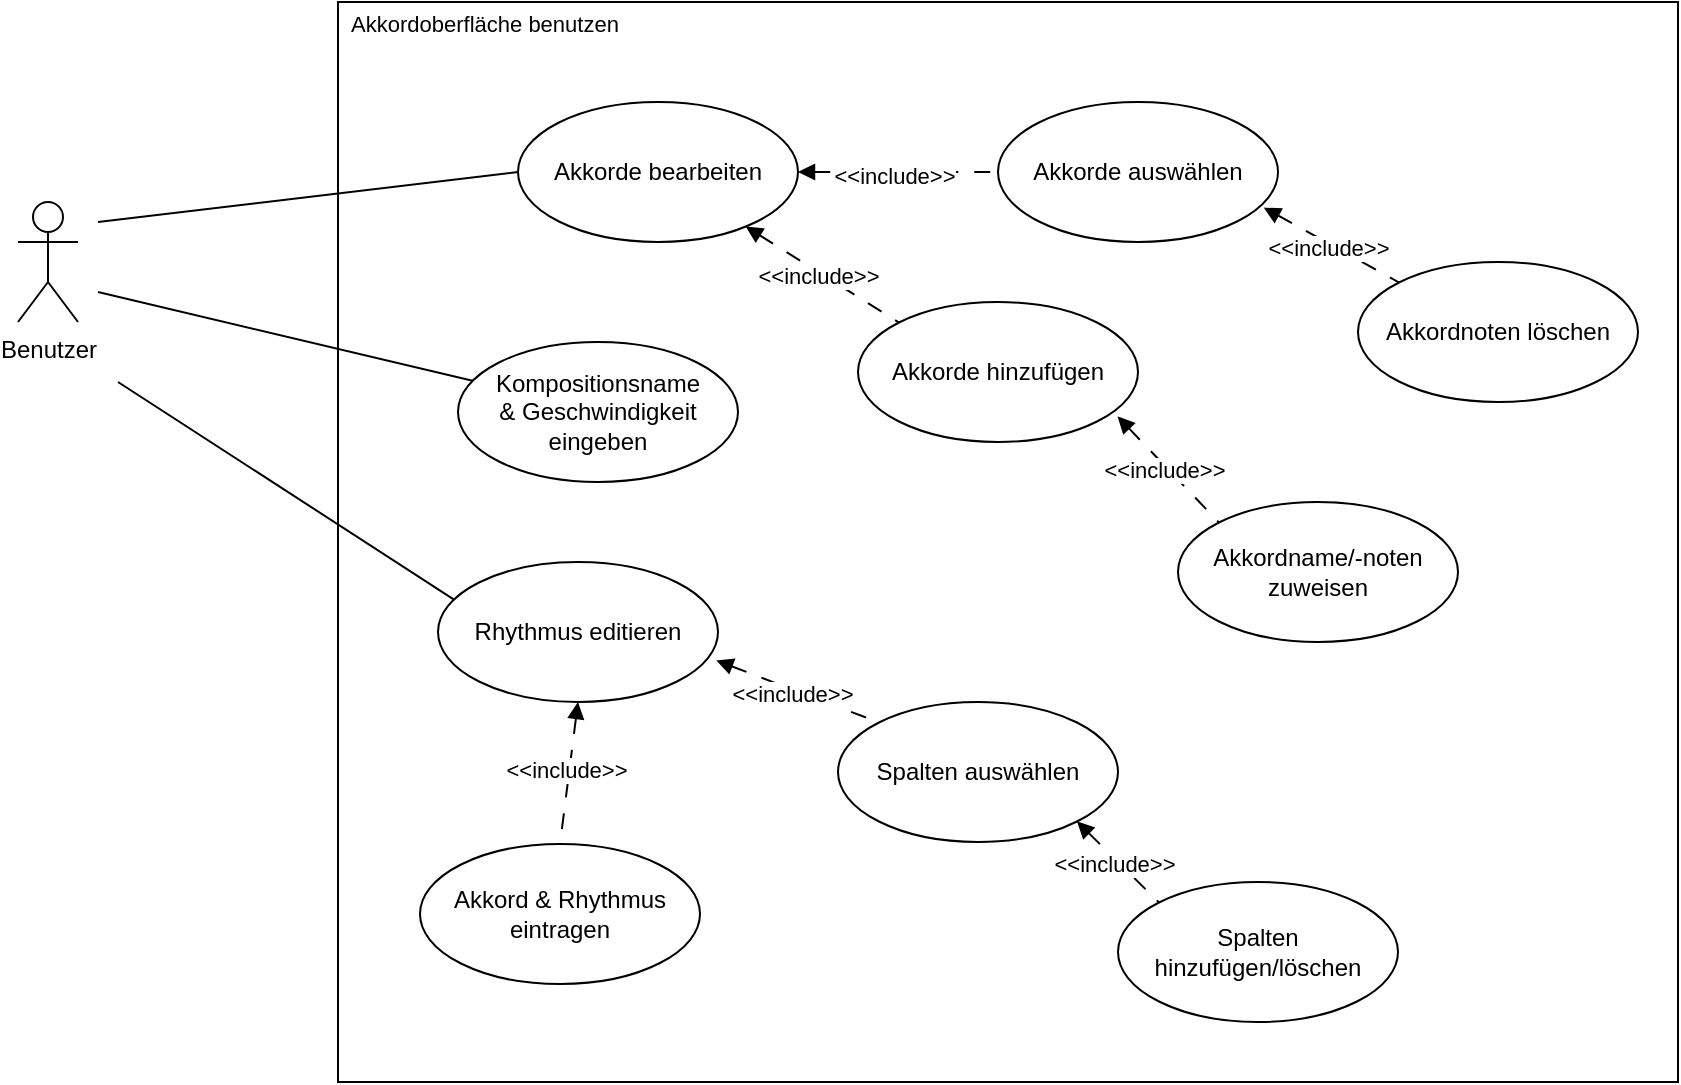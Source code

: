 <mxfile version="25.0.2">
  <diagram name="Seite-1" id="j1itlK6nA5799ZAaplis">
    <mxGraphModel dx="1235" dy="731" grid="1" gridSize="10" guides="1" tooltips="1" connect="1" arrows="1" fold="1" page="1" pageScale="1" pageWidth="1169" pageHeight="1654" math="0" shadow="0">
      <root>
        <mxCell id="0" />
        <mxCell id="1" parent="0" />
        <mxCell id="Js77z3bHepjrusdKZ4IQ-38" value="" style="rounded=0;whiteSpace=wrap;html=1;fillColor=none;" vertex="1" parent="1">
          <mxGeometry x="360" y="30" width="670" height="540" as="geometry" />
        </mxCell>
        <mxCell id="F2wacM9lmhaU2P1jnXJb-22" style="rounded=0;orthogonalLoop=1;jettySize=auto;html=1;entryX=0;entryY=0;entryDx=0;entryDy=0;dashed=1;dashPattern=8 8;endArrow=none;endFill=0;startArrow=block;startFill=1;" parent="1" source="F2wacM9lmhaU2P1jnXJb-10" target="Js77z3bHepjrusdKZ4IQ-4" edge="1">
          <mxGeometry relative="1" as="geometry">
            <mxPoint x="589" y="130" as="sourcePoint" />
            <mxPoint x="710.503" y="210.251" as="targetPoint" />
          </mxGeometry>
        </mxCell>
        <mxCell id="F2wacM9lmhaU2P1jnXJb-25" value="&amp;lt;&amp;lt;include&amp;gt;&amp;gt;" style="edgeLabel;html=1;align=center;verticalAlign=middle;resizable=0;points=[];" parent="F2wacM9lmhaU2P1jnXJb-22" vertex="1" connectable="0">
          <mxGeometry x="-0.043" y="-2" relative="1" as="geometry">
            <mxPoint as="offset" />
          </mxGeometry>
        </mxCell>
        <mxCell id="F2wacM9lmhaU2P1jnXJb-10" value="Akkorde bearbeiten" style="ellipse;whiteSpace=wrap;html=1;" parent="1" vertex="1">
          <mxGeometry x="450" y="80" width="140" height="70" as="geometry" />
        </mxCell>
        <mxCell id="F2wacM9lmhaU2P1jnXJb-14" value="Benutzer" style="shape=umlActor;verticalLabelPosition=bottom;verticalAlign=top;html=1;" parent="1" vertex="1">
          <mxGeometry x="200" y="130" width="30" height="60" as="geometry" />
        </mxCell>
        <mxCell id="F2wacM9lmhaU2P1jnXJb-19" style="rounded=0;orthogonalLoop=1;jettySize=auto;html=1;exitX=0;exitY=0.5;exitDx=0;exitDy=0;endArrow=none;endFill=0;" parent="1" source="F2wacM9lmhaU2P1jnXJb-10" edge="1">
          <mxGeometry relative="1" as="geometry">
            <mxPoint x="240" y="140" as="targetPoint" />
          </mxGeometry>
        </mxCell>
        <mxCell id="Js77z3bHepjrusdKZ4IQ-4" value="Akkorde hinzufügen" style="ellipse;whiteSpace=wrap;html=1;" vertex="1" parent="1">
          <mxGeometry x="620" y="180" width="140" height="70" as="geometry" />
        </mxCell>
        <mxCell id="Js77z3bHepjrusdKZ4IQ-8" value="Akkordname/-noten zuweisen" style="ellipse;whiteSpace=wrap;html=1;" vertex="1" parent="1">
          <mxGeometry x="780" y="280" width="140" height="70" as="geometry" />
        </mxCell>
        <mxCell id="Js77z3bHepjrusdKZ4IQ-10" style="rounded=0;orthogonalLoop=1;jettySize=auto;html=1;entryX=0;entryY=0;entryDx=0;entryDy=0;dashed=1;dashPattern=8 8;endArrow=none;endFill=0;startArrow=block;startFill=1;exitX=0.927;exitY=0.817;exitDx=0;exitDy=0;exitPerimeter=0;" edge="1" parent="1" source="Js77z3bHepjrusdKZ4IQ-4" target="Js77z3bHepjrusdKZ4IQ-8">
          <mxGeometry relative="1" as="geometry">
            <mxPoint x="710" y="246" as="sourcePoint" />
            <mxPoint x="765" y="300" as="targetPoint" />
          </mxGeometry>
        </mxCell>
        <mxCell id="Js77z3bHepjrusdKZ4IQ-11" value="&amp;lt;&amp;lt;include&amp;gt;&amp;gt;" style="edgeLabel;html=1;align=center;verticalAlign=middle;resizable=0;points=[];" vertex="1" connectable="0" parent="Js77z3bHepjrusdKZ4IQ-10">
          <mxGeometry x="-0.043" y="-2" relative="1" as="geometry">
            <mxPoint as="offset" />
          </mxGeometry>
        </mxCell>
        <mxCell id="Js77z3bHepjrusdKZ4IQ-14" value="Akkorde auswählen" style="ellipse;whiteSpace=wrap;html=1;" vertex="1" parent="1">
          <mxGeometry x="690" y="80" width="140" height="70" as="geometry" />
        </mxCell>
        <mxCell id="Js77z3bHepjrusdKZ4IQ-15" style="rounded=0;orthogonalLoop=1;jettySize=auto;html=1;dashed=1;dashPattern=8 8;endArrow=none;endFill=0;startArrow=block;startFill=1;exitX=1;exitY=0.5;exitDx=0;exitDy=0;" edge="1" parent="1" target="Js77z3bHepjrusdKZ4IQ-14" source="F2wacM9lmhaU2P1jnXJb-10">
          <mxGeometry relative="1" as="geometry">
            <mxPoint x="809.497" y="119.749" as="sourcePoint" />
            <mxPoint x="575" y="337" as="targetPoint" />
          </mxGeometry>
        </mxCell>
        <mxCell id="Js77z3bHepjrusdKZ4IQ-16" value="&amp;lt;&amp;lt;include&amp;gt;&amp;gt;" style="edgeLabel;html=1;align=center;verticalAlign=middle;resizable=0;points=[];" vertex="1" connectable="0" parent="Js77z3bHepjrusdKZ4IQ-15">
          <mxGeometry x="-0.043" y="-2" relative="1" as="geometry">
            <mxPoint as="offset" />
          </mxGeometry>
        </mxCell>
        <mxCell id="Js77z3bHepjrusdKZ4IQ-17" style="rounded=0;orthogonalLoop=1;jettySize=auto;html=1;endArrow=none;endFill=0;exitX=0.071;exitY=0.286;exitDx=0;exitDy=0;exitPerimeter=0;" edge="1" parent="1" source="Js77z3bHepjrusdKZ4IQ-18">
          <mxGeometry relative="1" as="geometry">
            <mxPoint x="240" y="175" as="targetPoint" />
            <mxPoint x="420" y="260" as="sourcePoint" />
          </mxGeometry>
        </mxCell>
        <mxCell id="Js77z3bHepjrusdKZ4IQ-18" value="Kompositionsname&lt;div&gt;&amp;amp; Geschwindigkeit eingeben&lt;/div&gt;" style="ellipse;whiteSpace=wrap;html=1;" vertex="1" parent="1">
          <mxGeometry x="420" y="200" width="140" height="70" as="geometry" />
        </mxCell>
        <mxCell id="Js77z3bHepjrusdKZ4IQ-19" style="rounded=0;orthogonalLoop=1;jettySize=auto;html=1;endArrow=none;endFill=0;exitX=0.071;exitY=0.286;exitDx=0;exitDy=0;exitPerimeter=0;" edge="1" parent="1" source="Js77z3bHepjrusdKZ4IQ-20">
          <mxGeometry relative="1" as="geometry">
            <mxPoint x="250" y="220" as="targetPoint" />
            <mxPoint x="420" y="395" as="sourcePoint" />
          </mxGeometry>
        </mxCell>
        <mxCell id="Js77z3bHepjrusdKZ4IQ-20" value="Rhythmus editieren" style="ellipse;whiteSpace=wrap;html=1;" vertex="1" parent="1">
          <mxGeometry x="410" y="310" width="140" height="70" as="geometry" />
        </mxCell>
        <mxCell id="Js77z3bHepjrusdKZ4IQ-21" value="Spalten auswählen" style="ellipse;whiteSpace=wrap;html=1;" vertex="1" parent="1">
          <mxGeometry x="610" y="380" width="140" height="70" as="geometry" />
        </mxCell>
        <mxCell id="Js77z3bHepjrusdKZ4IQ-22" style="rounded=0;orthogonalLoop=1;jettySize=auto;html=1;entryX=0;entryY=0;entryDx=0;entryDy=0;dashed=1;dashPattern=8 8;endArrow=none;endFill=0;startArrow=block;startFill=1;exitX=0.994;exitY=0.703;exitDx=0;exitDy=0;exitPerimeter=0;" edge="1" parent="1" target="Js77z3bHepjrusdKZ4IQ-21" source="Js77z3bHepjrusdKZ4IQ-20">
          <mxGeometry relative="1" as="geometry">
            <mxPoint x="305" y="370" as="sourcePoint" />
            <mxPoint x="375" y="432" as="targetPoint" />
          </mxGeometry>
        </mxCell>
        <mxCell id="Js77z3bHepjrusdKZ4IQ-23" value="&amp;lt;&amp;lt;include&amp;gt;&amp;gt;" style="edgeLabel;html=1;align=center;verticalAlign=middle;resizable=0;points=[];" vertex="1" connectable="0" parent="Js77z3bHepjrusdKZ4IQ-22">
          <mxGeometry x="-0.043" y="-2" relative="1" as="geometry">
            <mxPoint as="offset" />
          </mxGeometry>
        </mxCell>
        <mxCell id="Js77z3bHepjrusdKZ4IQ-24" value="Spalten hinzufügen/löschen" style="ellipse;whiteSpace=wrap;html=1;" vertex="1" parent="1">
          <mxGeometry x="750" y="470" width="140" height="70" as="geometry" />
        </mxCell>
        <mxCell id="Js77z3bHepjrusdKZ4IQ-25" style="rounded=0;orthogonalLoop=1;jettySize=auto;html=1;entryX=0;entryY=0;entryDx=0;entryDy=0;dashed=1;dashPattern=8 8;endArrow=none;endFill=0;startArrow=block;startFill=1;exitX=1;exitY=1;exitDx=0;exitDy=0;" edge="1" parent="1" target="Js77z3bHepjrusdKZ4IQ-24" source="Js77z3bHepjrusdKZ4IQ-21">
          <mxGeometry relative="1" as="geometry">
            <mxPoint x="337" y="440" as="sourcePoint" />
            <mxPoint x="195" y="498" as="targetPoint" />
          </mxGeometry>
        </mxCell>
        <mxCell id="Js77z3bHepjrusdKZ4IQ-26" value="&amp;lt;&amp;lt;include&amp;gt;&amp;gt;" style="edgeLabel;html=1;align=center;verticalAlign=middle;resizable=0;points=[];" vertex="1" connectable="0" parent="Js77z3bHepjrusdKZ4IQ-25">
          <mxGeometry x="-0.043" y="-2" relative="1" as="geometry">
            <mxPoint as="offset" />
          </mxGeometry>
        </mxCell>
        <mxCell id="Js77z3bHepjrusdKZ4IQ-27" value="Akkordnoten löschen" style="ellipse;whiteSpace=wrap;html=1;" vertex="1" parent="1">
          <mxGeometry x="870" y="160" width="140" height="70" as="geometry" />
        </mxCell>
        <mxCell id="Js77z3bHepjrusdKZ4IQ-28" style="rounded=0;orthogonalLoop=1;jettySize=auto;html=1;entryX=0;entryY=0;entryDx=0;entryDy=0;dashed=1;dashPattern=8 8;endArrow=none;endFill=0;startArrow=block;startFill=1;exitX=0.949;exitY=0.754;exitDx=0;exitDy=0;exitPerimeter=0;" edge="1" parent="1" target="Js77z3bHepjrusdKZ4IQ-27" source="Js77z3bHepjrusdKZ4IQ-14">
          <mxGeometry relative="1" as="geometry">
            <mxPoint x="915" y="100" as="sourcePoint" />
            <mxPoint x="985" y="162" as="targetPoint" />
          </mxGeometry>
        </mxCell>
        <mxCell id="Js77z3bHepjrusdKZ4IQ-29" value="&amp;lt;&amp;lt;include&amp;gt;&amp;gt;" style="edgeLabel;html=1;align=center;verticalAlign=middle;resizable=0;points=[];" vertex="1" connectable="0" parent="Js77z3bHepjrusdKZ4IQ-28">
          <mxGeometry x="-0.043" y="-2" relative="1" as="geometry">
            <mxPoint as="offset" />
          </mxGeometry>
        </mxCell>
        <mxCell id="Js77z3bHepjrusdKZ4IQ-34" value="Akkord &amp;amp; Rhythmus eintragen" style="ellipse;whiteSpace=wrap;html=1;" vertex="1" parent="1">
          <mxGeometry x="401" y="451" width="140" height="70" as="geometry" />
        </mxCell>
        <mxCell id="Js77z3bHepjrusdKZ4IQ-35" style="rounded=0;orthogonalLoop=1;jettySize=auto;html=1;entryX=0.5;entryY=0;entryDx=0;entryDy=0;dashed=1;dashPattern=8 8;endArrow=none;endFill=0;startArrow=block;startFill=1;exitX=0.5;exitY=1;exitDx=0;exitDy=0;" edge="1" parent="1" target="Js77z3bHepjrusdKZ4IQ-34" source="Js77z3bHepjrusdKZ4IQ-20">
          <mxGeometry relative="1" as="geometry">
            <mxPoint x="340" y="430" as="sourcePoint" />
            <mxPoint x="166" y="503" as="targetPoint" />
          </mxGeometry>
        </mxCell>
        <mxCell id="Js77z3bHepjrusdKZ4IQ-36" value="&amp;lt;&amp;lt;include&amp;gt;&amp;gt;" style="edgeLabel;html=1;align=center;verticalAlign=middle;resizable=0;points=[];" vertex="1" connectable="0" parent="Js77z3bHepjrusdKZ4IQ-35">
          <mxGeometry x="-0.043" y="-2" relative="1" as="geometry">
            <mxPoint as="offset" />
          </mxGeometry>
        </mxCell>
        <mxCell id="Js77z3bHepjrusdKZ4IQ-39" value="Akkordoberfläche benutzen" style="edgeLabel;html=1;align=center;verticalAlign=middle;resizable=0;points=[];" vertex="1" connectable="0" parent="1">
          <mxGeometry x="589.995" y="100.0" as="geometry">
            <mxPoint x="-157" y="-59" as="offset" />
          </mxGeometry>
        </mxCell>
      </root>
    </mxGraphModel>
  </diagram>
</mxfile>
